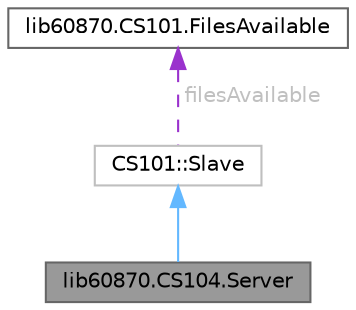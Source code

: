 digraph "lib60870.CS104.Server"
{
 // LATEX_PDF_SIZE
  bgcolor="transparent";
  edge [fontname=Helvetica,fontsize=10,labelfontname=Helvetica,labelfontsize=10];
  node [fontname=Helvetica,fontsize=10,shape=box,height=0.2,width=0.4];
  Node1 [id="Node000001",label="lib60870.CS104.Server",height=0.2,width=0.4,color="gray40", fillcolor="grey60", style="filled", fontcolor="black",tooltip="This class represents a single IEC 60870-5 server (slave or controlled station). It is also the main ..."];
  Node2 -> Node1 [id="edge1_Node000001_Node000002",dir="back",color="steelblue1",style="solid",tooltip=" "];
  Node2 [id="Node000002",label="CS101::Slave",height=0.2,width=0.4,color="grey75", fillcolor="white", style="filled",URL="$classlib60870_1_1_c_s101_1_1_slave.html",tooltip=" "];
  Node3 -> Node2 [id="edge2_Node000002_Node000003",dir="back",color="darkorchid3",style="dashed",tooltip=" ",label=" filesAvailable",fontcolor="grey" ];
  Node3 [id="Node000003",label="lib60870.CS101.FilesAvailable",height=0.2,width=0.4,color="gray40", fillcolor="white", style="filled",URL="$classlib60870_1_1_c_s101_1_1_files_available.html",tooltip="Represents the available files in a file client or file server."];
}
